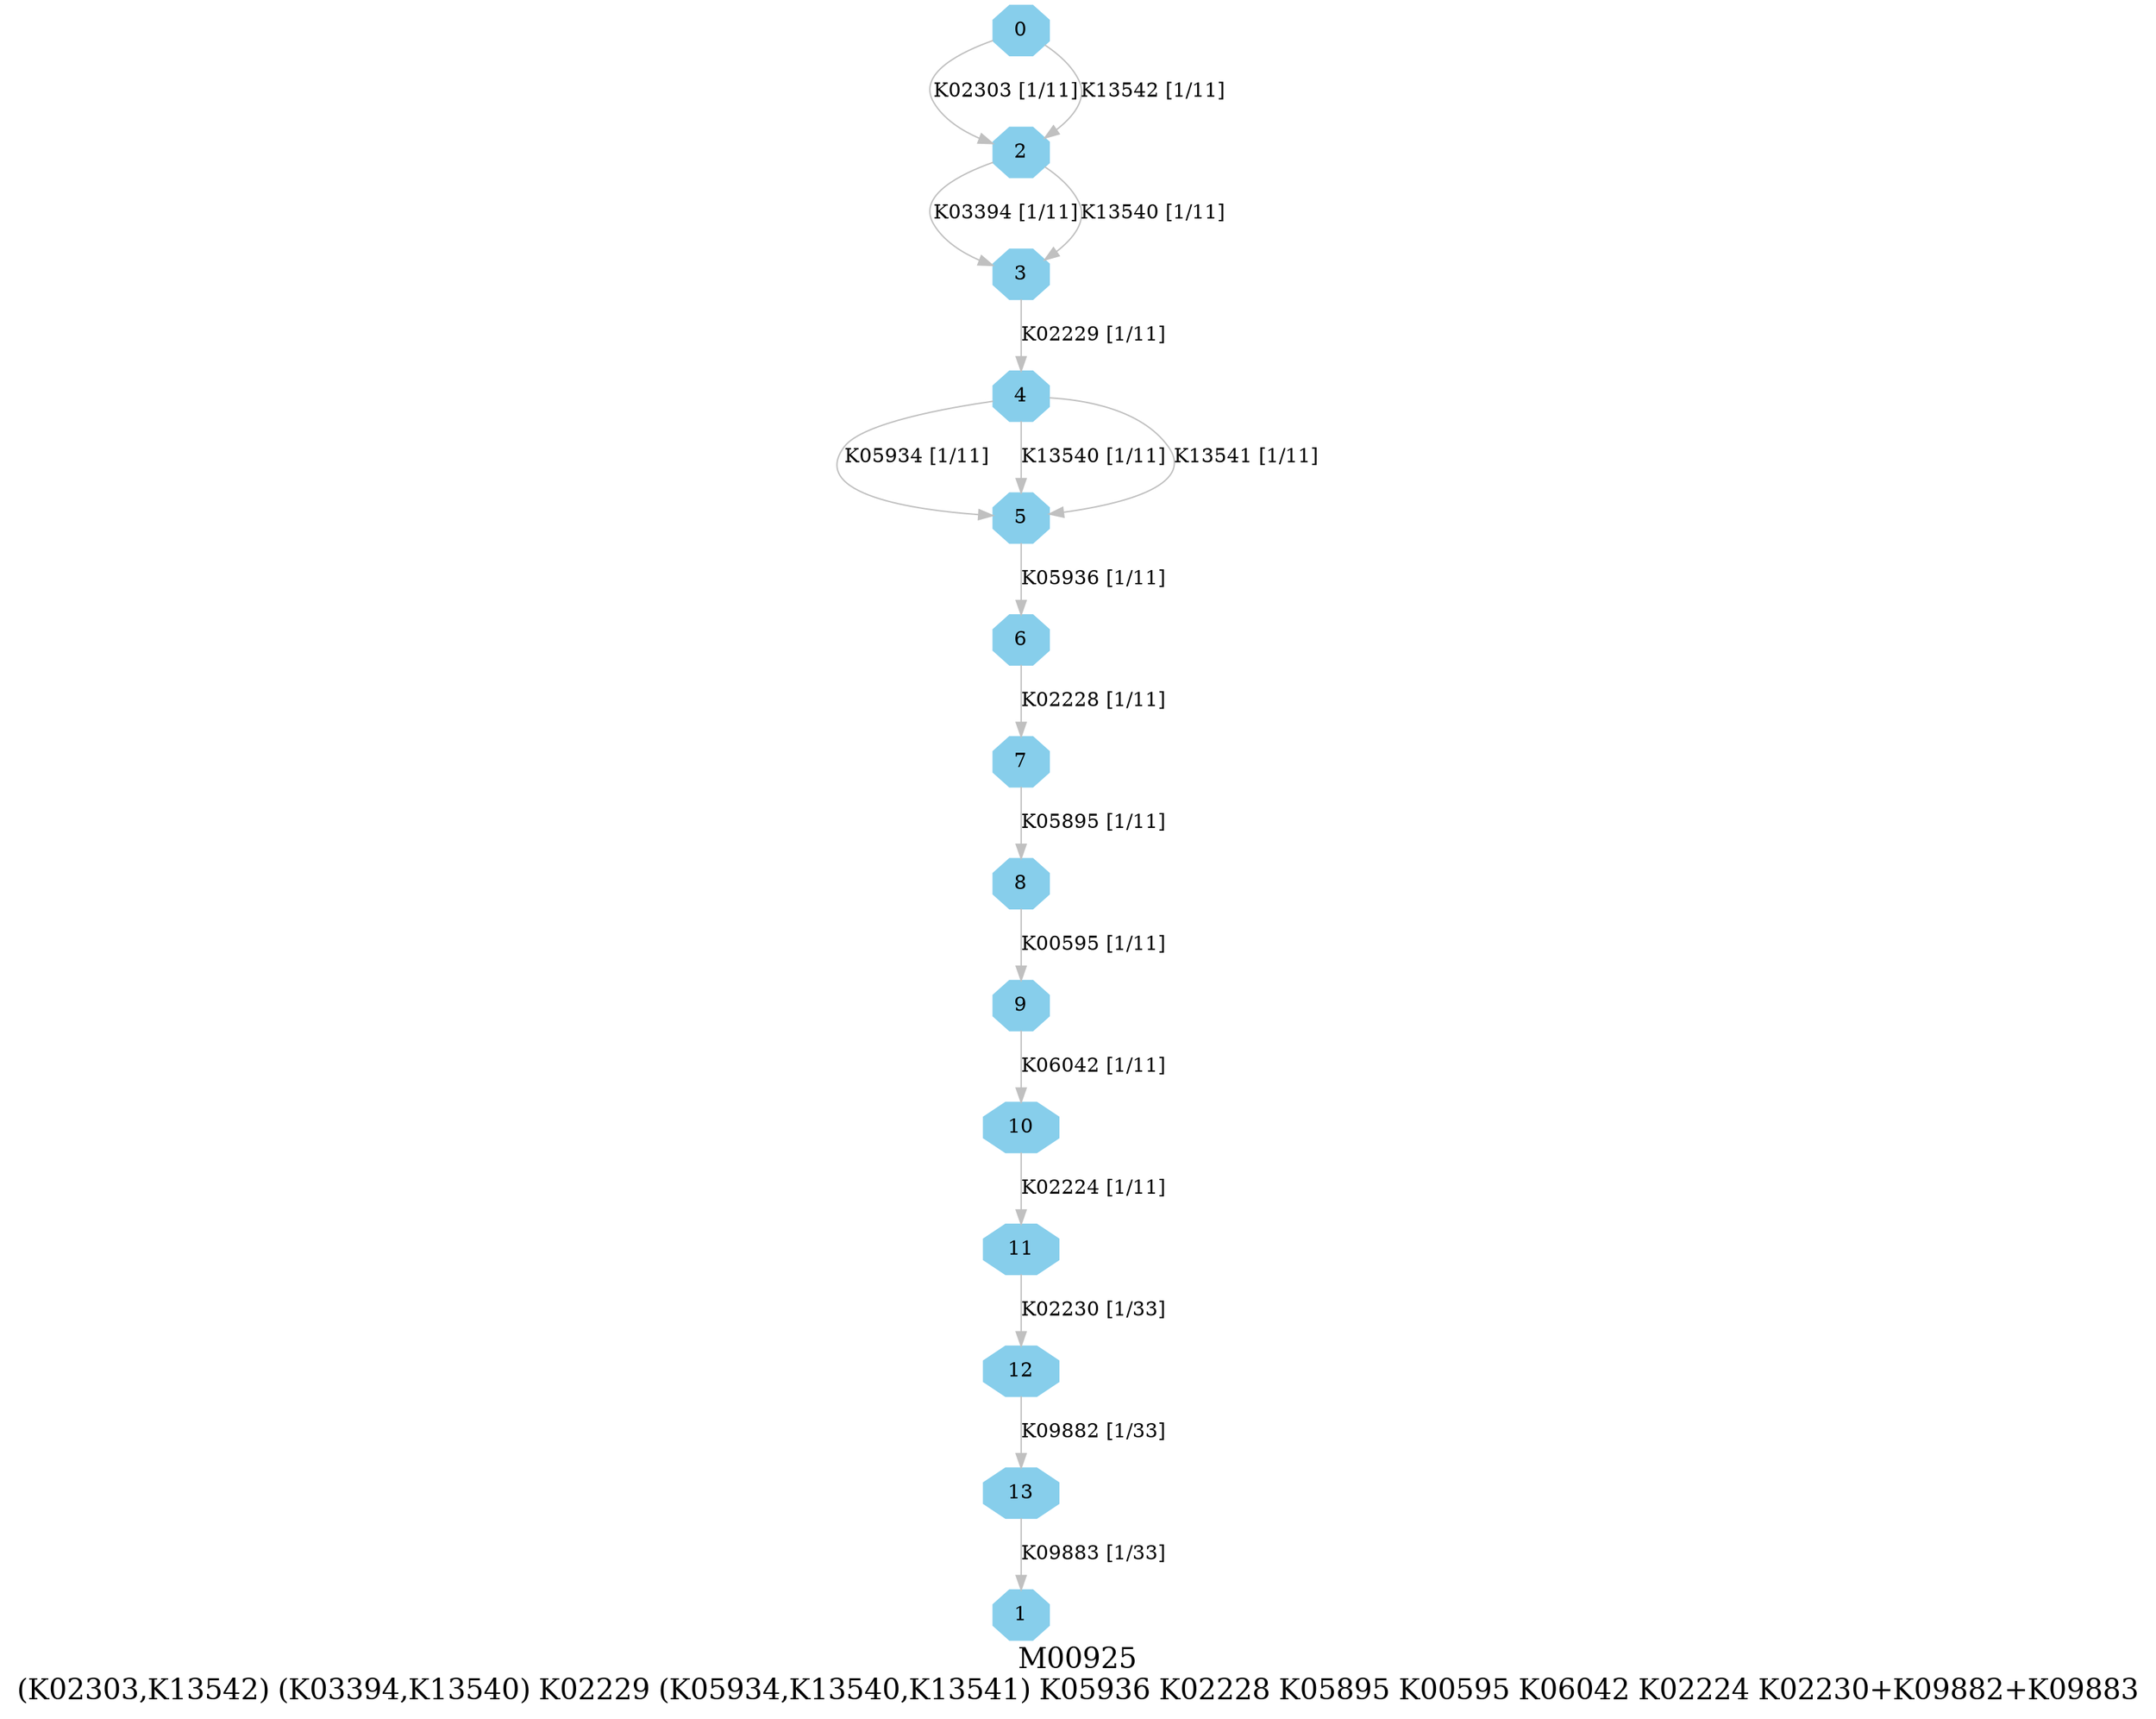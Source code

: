 digraph G {
graph [label="M00925
(K02303,K13542) (K03394,K13540) K02229 (K05934,K13540,K13541) K05936 K02228 K05895 K00595 K06042 K02224 K02230+K09882+K09883",fontsize=20];
node [shape=box,style=filled];
edge [len=3,color=grey];
{node [width=.3,height=.3,shape=octagon,style=filled,color=skyblue] 0 1 2 3 4 5 6 7 8 9 10 11 12 13 }
0 -> 2 [label="K02303 [1/11]"];
0 -> 2 [label="K13542 [1/11]"];
2 -> 3 [label="K03394 [1/11]"];
2 -> 3 [label="K13540 [1/11]"];
3 -> 4 [label="K02229 [1/11]"];
4 -> 5 [label="K05934 [1/11]"];
4 -> 5 [label="K13540 [1/11]"];
4 -> 5 [label="K13541 [1/11]"];
5 -> 6 [label="K05936 [1/11]"];
6 -> 7 [label="K02228 [1/11]"];
7 -> 8 [label="K05895 [1/11]"];
8 -> 9 [label="K00595 [1/11]"];
9 -> 10 [label="K06042 [1/11]"];
10 -> 11 [label="K02224 [1/11]"];
11 -> 12 [label="K02230 [1/33]"];
12 -> 13 [label="K09882 [1/33]"];
13 -> 1 [label="K09883 [1/33]"];
}